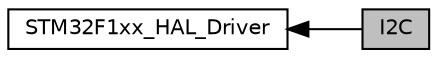 digraph "I2C"
{
  edge [fontname="Helvetica",fontsize="10",labelfontname="Helvetica",labelfontsize="10"];
  node [fontname="Helvetica",fontsize="10",shape=record];
  rankdir=LR;
  Node0 [label="I2C",height=0.2,width=0.4,color="black", fillcolor="grey75", style="filled", fontcolor="black"];
  Node1 [label="STM32F1xx_HAL_Driver",height=0.2,width=0.4,color="black", fillcolor="white", style="filled",URL="$group__STM32F1xx__HAL__Driver.html"];
  Node1->Node0 [shape=plaintext, dir="back", style="solid"];
}
